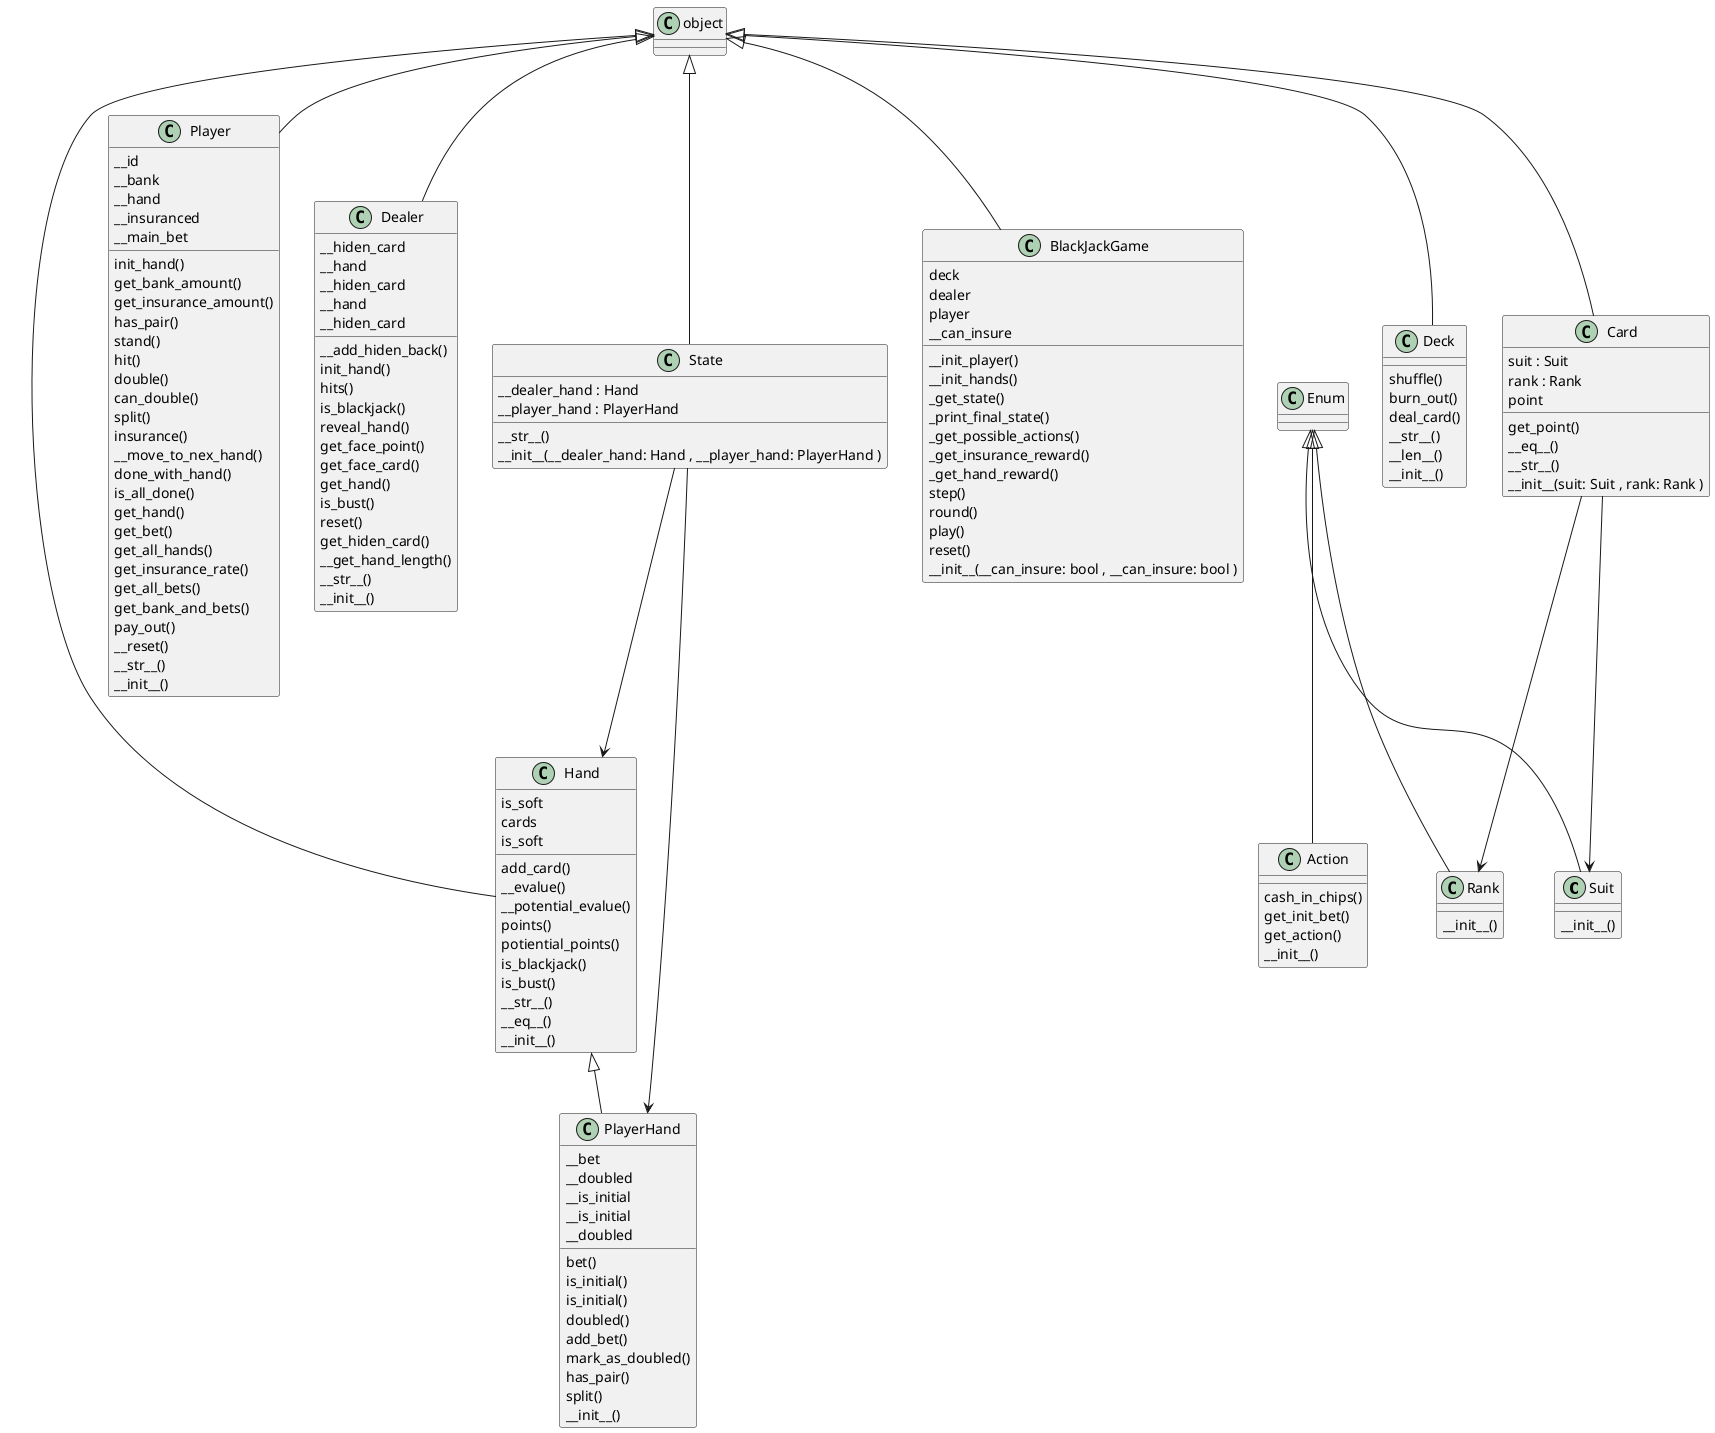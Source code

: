 @startuml Blackjack
class Suit {
        __init__()
}
class Rank {
        __init__()
}
class Card {
    get_point()
    __eq__()
    __str__()
        suit : Suit 
    rank : Rank 
    point
    __init__(suit: Suit , rank: Rank )
}
Enum <|-- Suit
Enum <|-- Rank
object <|-- Card
Card --> Suit
Card --> Rank

class Deck {
    shuffle()
    burn_out()
    deal_card()
    __str__()
    __len__()
        __init__()
}
object <|-- Deck

class Hand {
    add_card()
    __evalue()
    __potential_evalue()
    points()
    potiential_points()
    is_blackjack()
    is_bust()
    __str__()
    __eq__()
        is_soft
    cards
    is_soft
    __init__()
}
class PlayerHand {
    bet()
    is_initial()
    is_initial()
    doubled()
    add_bet()
    mark_as_doubled()
    has_pair()
    split()
        __bet
    __doubled
    __is_initial
    __is_initial
    __doubled
    __init__()
}
object <|-- Hand
Hand <|-- PlayerHand

class Player {
    init_hand()
    get_bank_amount()
    get_insurance_amount()
    has_pair()
    stand()
    hit()
    double()
    can_double()
    split()
    insurance()
    __move_to_nex_hand()
    done_with_hand()
    is_all_done()
    get_hand()
    get_bet()
    get_all_hands()
    get_insurance_rate()
    get_all_bets()
    get_bank_and_bets()
    pay_out()
    __reset()
    __str__()
    __id
    __bank
    __hand
    __insuranced
    __main_bet
    __init__()
}
object <|-- Player

class Dealer {
    __add_hiden_back()
    init_hand()
    hits()
    is_blackjack()
    reveal_hand()
    get_face_point()
    get_face_card()
    get_hand()
    is_bust()
    reset()
    get_hiden_card()
    __get_hand_length()
    __str__()
        __hiden_card
    __hand
    __hiden_card
    __hand
    __hiden_card
    __init__()
}
object <|-- Dealer

class Action {
    cash_in_chips()
    get_init_bet()
    get_action()
        __init__()
}
class State {
    __str__()
        __dealer_hand : Hand 
    __player_hand : PlayerHand 
    __init__(__dealer_hand: Hand , __player_hand: PlayerHand )
}
class BlackJackGame {
    __init_player()
    __init_hands()
    _get_state()
    _print_final_state()
    _get_possible_actions()
    _get_insurance_reward()
    _get_hand_reward()
    step()
    round()
    play()
    reset()
    deck
    dealer
    player
    __can_insure
    __init__(__can_insure: bool , __can_insure: bool )
}
Enum <|-- Action
object <|-- State
State --> Hand
State --> PlayerHand
object <|-- BlackJackGame
@enduml